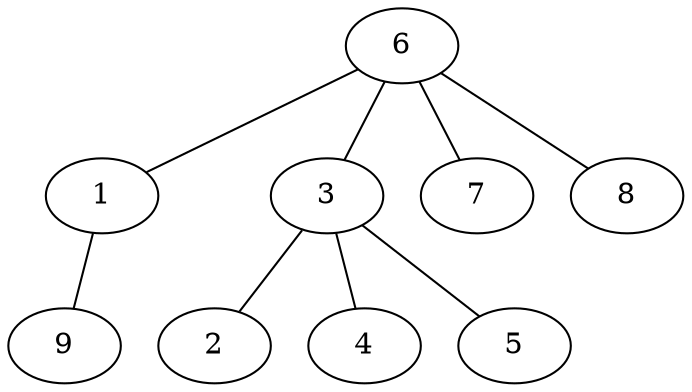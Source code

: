 graph BT1 {


   graph [ code="3,3,3,6,6,6,1" ];
   


v1[label="1"];
v2[label="2"];
v3[label="3"];
v4[label="4"];
v5[label="5"];
v6[label="6"];
v7[label="7"];
v8[label="8"];
v9[label="9"];

v1--v9;

v3--v2;
v3--v4;
v3--v5;

v6--v1;
v6--v3;
v6--v7;
v6--v8;


}